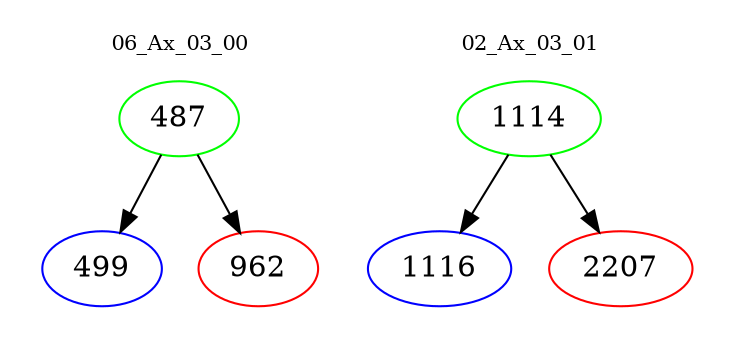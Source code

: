 digraph{
subgraph cluster_0 {
color = white
label = "06_Ax_03_00";
fontsize=10;
T0_487 [label="487", color="green"]
T0_487 -> T0_499 [color="black"]
T0_499 [label="499", color="blue"]
T0_487 -> T0_962 [color="black"]
T0_962 [label="962", color="red"]
}
subgraph cluster_1 {
color = white
label = "02_Ax_03_01";
fontsize=10;
T1_1114 [label="1114", color="green"]
T1_1114 -> T1_1116 [color="black"]
T1_1116 [label="1116", color="blue"]
T1_1114 -> T1_2207 [color="black"]
T1_2207 [label="2207", color="red"]
}
}
